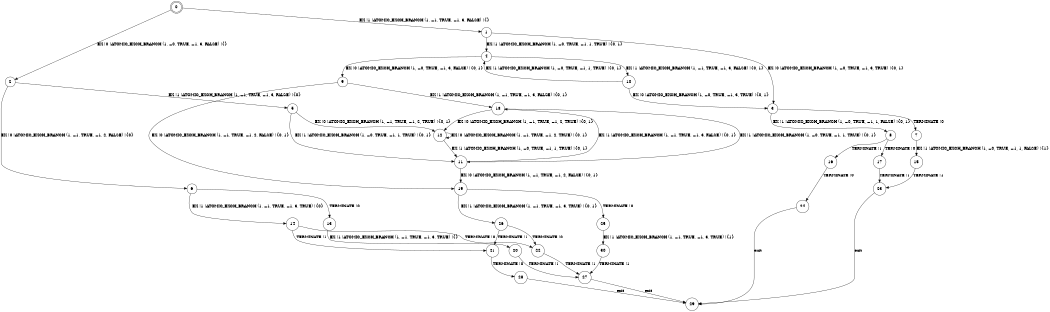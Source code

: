 digraph BCG {
size = "7, 10.5";
center = TRUE;
node [shape = circle];
0 [peripheries = 2];
0 -> 1 [label = "EX !1 !ATOMIC_EXCH_BRANCH (1, +1, TRUE, +1, 3, FALSE) !{}"];
0 -> 2 [label = "EX !0 !ATOMIC_EXCH_BRANCH (1, +0, TRUE, +1, 3, FALSE) !{}"];
1 -> 3 [label = "EX !0 !ATOMIC_EXCH_BRANCH (1, +0, TRUE, +1, 3, TRUE) !{0, 1}"];
1 -> 4 [label = "EX !1 !ATOMIC_EXCH_BRANCH (1, +0, TRUE, +1, 1, TRUE) !{0, 1}"];
2 -> 5 [label = "EX !1 !ATOMIC_EXCH_BRANCH (1, +1, TRUE, +1, 3, FALSE) !{0}"];
2 -> 6 [label = "EX !0 !ATOMIC_EXCH_BRANCH (1, +1, TRUE, +1, 2, FALSE) !{0}"];
3 -> 7 [label = "TERMINATE !0"];
3 -> 8 [label = "EX !1 !ATOMIC_EXCH_BRANCH (1, +0, TRUE, +1, 1, FALSE) !{0, 1}"];
4 -> 9 [label = "EX !0 !ATOMIC_EXCH_BRANCH (1, +0, TRUE, +1, 3, FALSE) !{0, 1}"];
4 -> 10 [label = "EX !1 !ATOMIC_EXCH_BRANCH (1, +1, TRUE, +1, 3, FALSE) !{0, 1}"];
5 -> 11 [label = "EX !1 !ATOMIC_EXCH_BRANCH (1, +0, TRUE, +1, 1, TRUE) !{0, 1}"];
5 -> 12 [label = "EX !0 !ATOMIC_EXCH_BRANCH (1, +1, TRUE, +1, 2, TRUE) !{0, 1}"];
6 -> 13 [label = "TERMINATE !0"];
6 -> 14 [label = "EX !1 !ATOMIC_EXCH_BRANCH (1, +1, TRUE, +1, 3, TRUE) !{0}"];
7 -> 15 [label = "EX !1 !ATOMIC_EXCH_BRANCH (1, +0, TRUE, +1, 1, FALSE) !{1}"];
8 -> 16 [label = "TERMINATE !1"];
8 -> 17 [label = "TERMINATE !0"];
9 -> 18 [label = "EX !1 !ATOMIC_EXCH_BRANCH (1, +1, TRUE, +1, 3, FALSE) !{0, 1}"];
9 -> 19 [label = "EX !0 !ATOMIC_EXCH_BRANCH (1, +1, TRUE, +1, 2, FALSE) !{0, 1}"];
10 -> 3 [label = "EX !0 !ATOMIC_EXCH_BRANCH (1, +0, TRUE, +1, 3, TRUE) !{0, 1}"];
10 -> 4 [label = "EX !1 !ATOMIC_EXCH_BRANCH (1, +0, TRUE, +1, 1, TRUE) !{0, 1}"];
11 -> 18 [label = "EX !1 !ATOMIC_EXCH_BRANCH (1, +1, TRUE, +1, 3, FALSE) !{0, 1}"];
11 -> 19 [label = "EX !0 !ATOMIC_EXCH_BRANCH (1, +1, TRUE, +1, 2, FALSE) !{0, 1}"];
12 -> 11 [label = "EX !1 !ATOMIC_EXCH_BRANCH (1, +0, TRUE, +1, 1, TRUE) !{0, 1}"];
12 -> 12 [label = "EX !0 !ATOMIC_EXCH_BRANCH (1, +1, TRUE, +1, 2, TRUE) !{0, 1}"];
13 -> 20 [label = "EX !1 !ATOMIC_EXCH_BRANCH (1, +1, TRUE, +1, 3, TRUE) !{}"];
14 -> 21 [label = "TERMINATE !1"];
14 -> 22 [label = "TERMINATE !0"];
15 -> 23 [label = "TERMINATE !1"];
16 -> 24 [label = "TERMINATE !0"];
17 -> 23 [label = "TERMINATE !1"];
18 -> 11 [label = "EX !1 !ATOMIC_EXCH_BRANCH (1, +0, TRUE, +1, 1, TRUE) !{0, 1}"];
18 -> 12 [label = "EX !0 !ATOMIC_EXCH_BRANCH (1, +1, TRUE, +1, 2, TRUE) !{0, 1}"];
19 -> 25 [label = "TERMINATE !0"];
19 -> 26 [label = "EX !1 !ATOMIC_EXCH_BRANCH (1, +1, TRUE, +1, 3, TRUE) !{0, 1}"];
20 -> 27 [label = "TERMINATE !1"];
21 -> 28 [label = "TERMINATE !0"];
22 -> 27 [label = "TERMINATE !1"];
23 -> 29 [label = "exit"];
24 -> 29 [label = "exit"];
25 -> 30 [label = "EX !1 !ATOMIC_EXCH_BRANCH (1, +1, TRUE, +1, 3, TRUE) !{1}"];
26 -> 21 [label = "TERMINATE !1"];
26 -> 22 [label = "TERMINATE !0"];
27 -> 29 [label = "exit"];
28 -> 29 [label = "exit"];
30 -> 27 [label = "TERMINATE !1"];
}
